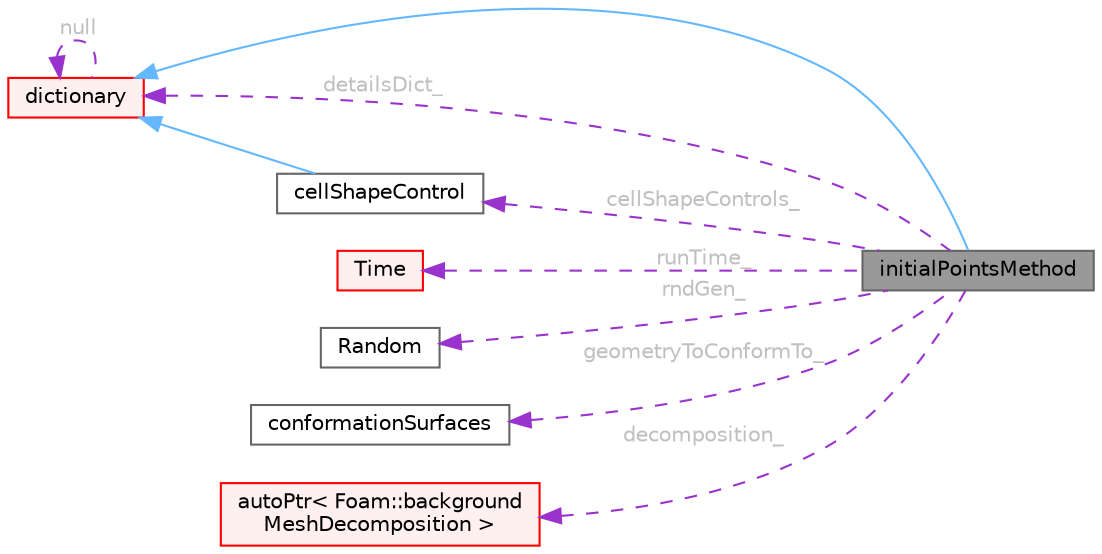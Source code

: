 digraph "initialPointsMethod"
{
 // LATEX_PDF_SIZE
  bgcolor="transparent";
  edge [fontname=Helvetica,fontsize=10,labelfontname=Helvetica,labelfontsize=10];
  node [fontname=Helvetica,fontsize=10,shape=box,height=0.2,width=0.4];
  rankdir="LR";
  Node1 [id="Node000001",label="initialPointsMethod",height=0.2,width=0.4,color="gray40", fillcolor="grey60", style="filled", fontcolor="black",tooltip="Abstract base class for generating initial points for a conformalVoronoiMesh."];
  Node2 -> Node1 [id="edge1_Node000001_Node000002",dir="back",color="steelblue1",style="solid",tooltip=" "];
  Node2 [id="Node000002",label="dictionary",height=0.2,width=0.4,color="red", fillcolor="#FFF0F0", style="filled",URL="$classFoam_1_1dictionary.html",tooltip="A list of keyword definitions, which are a keyword followed by a number of values (eg,..."];
  Node2 -> Node2 [id="edge2_Node000002_Node000002",dir="back",color="darkorchid3",style="dashed",tooltip=" ",label=" null",fontcolor="grey" ];
  Node8 -> Node1 [id="edge3_Node000001_Node000008",dir="back",color="darkorchid3",style="dashed",tooltip=" ",label=" runTime_",fontcolor="grey" ];
  Node8 [id="Node000008",label="Time",height=0.2,width=0.4,color="red", fillcolor="#FFF0F0", style="filled",URL="$classFoam_1_1Time.html",tooltip="Class to control time during OpenFOAM simulations that is also the top-level objectRegistry."];
  Node37 -> Node1 [id="edge4_Node000001_Node000037",dir="back",color="darkorchid3",style="dashed",tooltip=" ",label=" rndGen_",fontcolor="grey" ];
  Node37 [id="Node000037",label="Random",height=0.2,width=0.4,color="gray40", fillcolor="white", style="filled",URL="$classFoam_1_1Random.html",tooltip="Random number generator."];
  Node38 -> Node1 [id="edge5_Node000001_Node000038",dir="back",color="darkorchid3",style="dashed",tooltip=" ",label=" geometryToConformTo_",fontcolor="grey" ];
  Node38 [id="Node000038",label="conformationSurfaces",height=0.2,width=0.4,color="gray40", fillcolor="white", style="filled",URL="$classFoam_1_1conformationSurfaces.html",tooltip=" "];
  Node39 -> Node1 [id="edge6_Node000001_Node000039",dir="back",color="darkorchid3",style="dashed",tooltip=" ",label=" cellShapeControls_",fontcolor="grey" ];
  Node39 [id="Node000039",label="cellShapeControl",height=0.2,width=0.4,color="gray40", fillcolor="white", style="filled",URL="$classFoam_1_1cellShapeControl.html",tooltip=" "];
  Node2 -> Node39 [id="edge7_Node000039_Node000002",dir="back",color="steelblue1",style="solid",tooltip=" "];
  Node40 -> Node1 [id="edge8_Node000001_Node000040",dir="back",color="darkorchid3",style="dashed",tooltip=" ",label=" decomposition_",fontcolor="grey" ];
  Node40 [id="Node000040",label="autoPtr\< Foam::background\lMeshDecomposition \>",height=0.2,width=0.4,color="red", fillcolor="#FFF0F0", style="filled",URL="$classFoam_1_1autoPtr.html",tooltip=" "];
  Node2 -> Node1 [id="edge9_Node000001_Node000002",dir="back",color="darkorchid3",style="dashed",tooltip=" ",label=" detailsDict_",fontcolor="grey" ];
}
